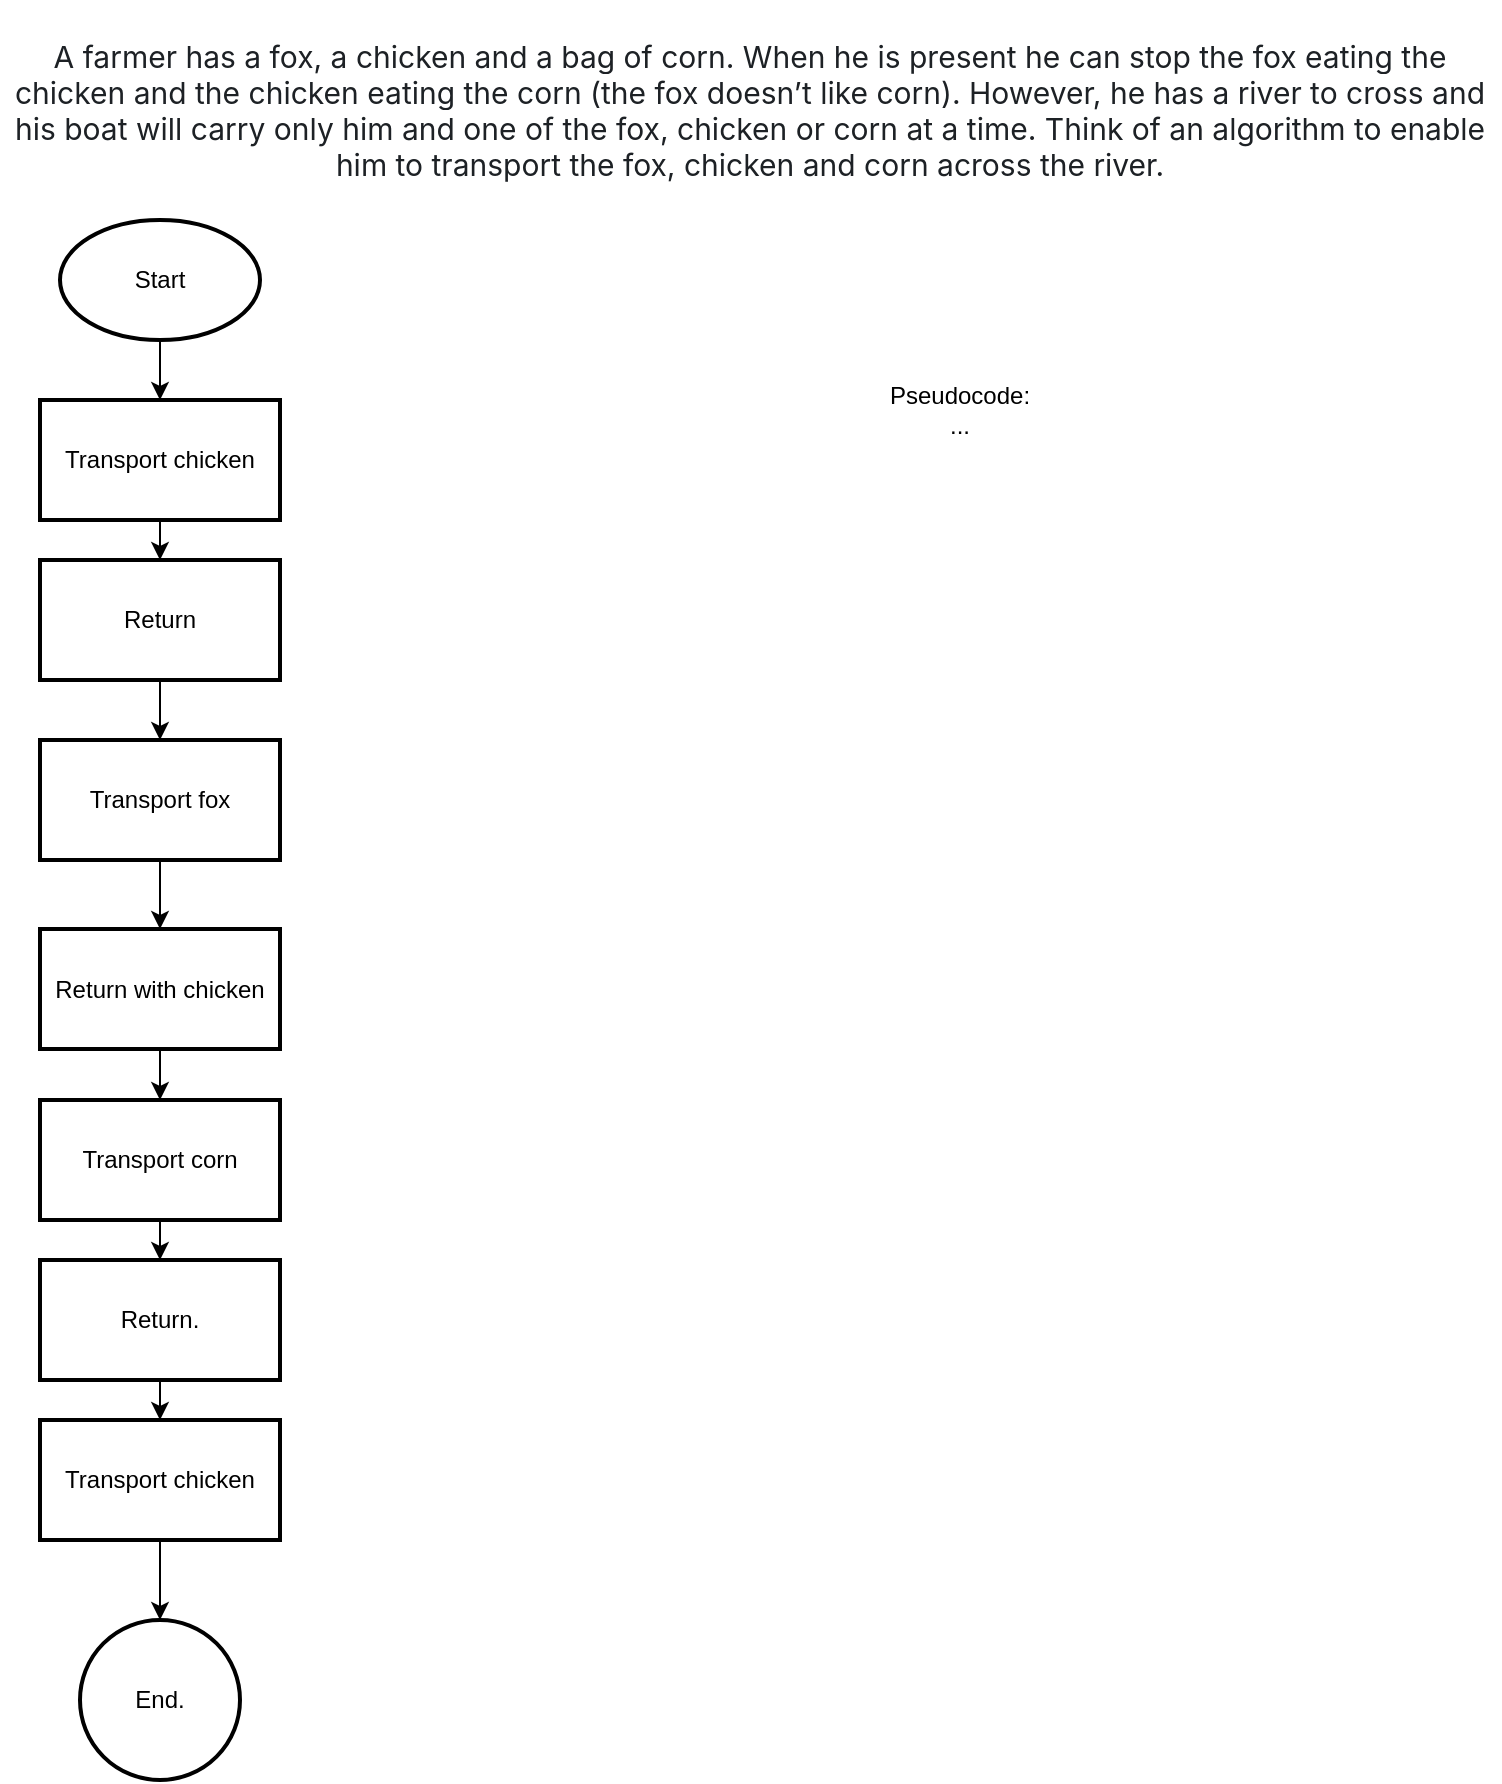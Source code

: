 <mxfile version="24.7.16">
  <diagram id="C5RBs43oDa-KdzZeNtuy" name="Page-1">
    <mxGraphModel dx="1701" dy="938" grid="1" gridSize="10" guides="1" tooltips="1" connect="1" arrows="1" fold="1" page="1" pageScale="1" pageWidth="827" pageHeight="1169" math="0" shadow="0">
      <root>
        <mxCell id="WIyWlLk6GJQsqaUBKTNV-0" />
        <mxCell id="WIyWlLk6GJQsqaUBKTNV-1" parent="WIyWlLk6GJQsqaUBKTNV-0" />
        <mxCell id="LOx4cugS0IK0pxGrO0ZE-1" value="&lt;span style=&quot;color: rgb(29, 33, 37); font-family: -apple-system, BlinkMacSystemFont, &amp;quot;Segoe UI&amp;quot;, Roboto, &amp;quot;Helvetica Neue&amp;quot;, Arial, &amp;quot;Noto Sans&amp;quot;, &amp;quot;Liberation Sans&amp;quot;, sans-serif, &amp;quot;Apple Color Emoji&amp;quot;, &amp;quot;Segoe UI Emoji&amp;quot;, &amp;quot;Segoe UI Symbol&amp;quot;, &amp;quot;Noto Color Emoji&amp;quot;; font-size: 15px; text-align: left; background-color: rgb(255, 255, 255);&quot;&gt;A farmer has a fox, a chicken and a bag of corn. When he is present he can stop the fox eating the chicken and the chicken eating the corn (the fox doesn’t like corn). However, he has a river to cross and his boat will carry only him and one of the fox, chicken or corn at a time. Think of an algorithm to enable him to transport the fox, chicken and corn across the river.&lt;/span&gt;" style="text;html=1;align=center;verticalAlign=middle;whiteSpace=wrap;rounded=0;" vertex="1" parent="WIyWlLk6GJQsqaUBKTNV-1">
          <mxGeometry x="20" y="30" width="750" height="110" as="geometry" />
        </mxCell>
        <mxCell id="LOx4cugS0IK0pxGrO0ZE-11" value="" style="edgeStyle=orthogonalEdgeStyle;rounded=0;orthogonalLoop=1;jettySize=auto;html=1;" edge="1" parent="WIyWlLk6GJQsqaUBKTNV-1" source="LOx4cugS0IK0pxGrO0ZE-3" target="LOx4cugS0IK0pxGrO0ZE-10">
          <mxGeometry relative="1" as="geometry" />
        </mxCell>
        <mxCell id="LOx4cugS0IK0pxGrO0ZE-3" value="Start" style="strokeWidth=2;html=1;shape=mxgraph.flowchart.start_1;whiteSpace=wrap;" vertex="1" parent="WIyWlLk6GJQsqaUBKTNV-1">
          <mxGeometry x="50" y="140" width="100" height="60" as="geometry" />
        </mxCell>
        <mxCell id="LOx4cugS0IK0pxGrO0ZE-13" value="" style="edgeStyle=orthogonalEdgeStyle;rounded=0;orthogonalLoop=1;jettySize=auto;html=1;" edge="1" parent="WIyWlLk6GJQsqaUBKTNV-1" source="LOx4cugS0IK0pxGrO0ZE-10" target="LOx4cugS0IK0pxGrO0ZE-12">
          <mxGeometry relative="1" as="geometry" />
        </mxCell>
        <mxCell id="LOx4cugS0IK0pxGrO0ZE-10" value="Transport chicken" style="whiteSpace=wrap;html=1;strokeWidth=2;" vertex="1" parent="WIyWlLk6GJQsqaUBKTNV-1">
          <mxGeometry x="40" y="230" width="120" height="60" as="geometry" />
        </mxCell>
        <mxCell id="LOx4cugS0IK0pxGrO0ZE-15" value="" style="edgeStyle=orthogonalEdgeStyle;rounded=0;orthogonalLoop=1;jettySize=auto;html=1;" edge="1" parent="WIyWlLk6GJQsqaUBKTNV-1" source="LOx4cugS0IK0pxGrO0ZE-12" target="LOx4cugS0IK0pxGrO0ZE-14">
          <mxGeometry relative="1" as="geometry" />
        </mxCell>
        <mxCell id="LOx4cugS0IK0pxGrO0ZE-12" value="Return" style="whiteSpace=wrap;html=1;strokeWidth=2;" vertex="1" parent="WIyWlLk6GJQsqaUBKTNV-1">
          <mxGeometry x="40" y="310" width="120" height="60" as="geometry" />
        </mxCell>
        <mxCell id="LOx4cugS0IK0pxGrO0ZE-17" value="" style="edgeStyle=orthogonalEdgeStyle;rounded=0;orthogonalLoop=1;jettySize=auto;html=1;" edge="1" parent="WIyWlLk6GJQsqaUBKTNV-1" source="LOx4cugS0IK0pxGrO0ZE-14" target="LOx4cugS0IK0pxGrO0ZE-16">
          <mxGeometry relative="1" as="geometry" />
        </mxCell>
        <mxCell id="LOx4cugS0IK0pxGrO0ZE-14" value="Transport fox" style="whiteSpace=wrap;html=1;strokeWidth=2;" vertex="1" parent="WIyWlLk6GJQsqaUBKTNV-1">
          <mxGeometry x="40" y="400" width="120" height="60" as="geometry" />
        </mxCell>
        <mxCell id="LOx4cugS0IK0pxGrO0ZE-20" value="" style="edgeStyle=orthogonalEdgeStyle;rounded=0;orthogonalLoop=1;jettySize=auto;html=1;" edge="1" parent="WIyWlLk6GJQsqaUBKTNV-1" source="LOx4cugS0IK0pxGrO0ZE-16" target="LOx4cugS0IK0pxGrO0ZE-19">
          <mxGeometry relative="1" as="geometry" />
        </mxCell>
        <mxCell id="LOx4cugS0IK0pxGrO0ZE-16" value="Return with chicken" style="whiteSpace=wrap;html=1;strokeWidth=2;" vertex="1" parent="WIyWlLk6GJQsqaUBKTNV-1">
          <mxGeometry x="40" y="494.5" width="120" height="60" as="geometry" />
        </mxCell>
        <mxCell id="LOx4cugS0IK0pxGrO0ZE-24" value="" style="edgeStyle=orthogonalEdgeStyle;rounded=0;orthogonalLoop=1;jettySize=auto;html=1;" edge="1" parent="WIyWlLk6GJQsqaUBKTNV-1" source="LOx4cugS0IK0pxGrO0ZE-19" target="LOx4cugS0IK0pxGrO0ZE-23">
          <mxGeometry relative="1" as="geometry" />
        </mxCell>
        <mxCell id="LOx4cugS0IK0pxGrO0ZE-19" value="Transport corn" style="whiteSpace=wrap;html=1;strokeWidth=2;" vertex="1" parent="WIyWlLk6GJQsqaUBKTNV-1">
          <mxGeometry x="40" y="580" width="120" height="60" as="geometry" />
        </mxCell>
        <mxCell id="LOx4cugS0IK0pxGrO0ZE-27" value="" style="edgeStyle=orthogonalEdgeStyle;rounded=0;orthogonalLoop=1;jettySize=auto;html=1;" edge="1" parent="WIyWlLk6GJQsqaUBKTNV-1" source="LOx4cugS0IK0pxGrO0ZE-23" target="LOx4cugS0IK0pxGrO0ZE-26">
          <mxGeometry relative="1" as="geometry" />
        </mxCell>
        <mxCell id="LOx4cugS0IK0pxGrO0ZE-23" value="Return." style="whiteSpace=wrap;html=1;strokeWidth=2;" vertex="1" parent="WIyWlLk6GJQsqaUBKTNV-1">
          <mxGeometry x="40" y="660" width="120" height="60" as="geometry" />
        </mxCell>
        <mxCell id="LOx4cugS0IK0pxGrO0ZE-29" value="" style="edgeStyle=orthogonalEdgeStyle;rounded=0;orthogonalLoop=1;jettySize=auto;html=1;" edge="1" parent="WIyWlLk6GJQsqaUBKTNV-1" source="LOx4cugS0IK0pxGrO0ZE-26" target="LOx4cugS0IK0pxGrO0ZE-28">
          <mxGeometry relative="1" as="geometry" />
        </mxCell>
        <mxCell id="LOx4cugS0IK0pxGrO0ZE-26" value="Transport chicken" style="whiteSpace=wrap;html=1;strokeWidth=2;" vertex="1" parent="WIyWlLk6GJQsqaUBKTNV-1">
          <mxGeometry x="40" y="740" width="120" height="60" as="geometry" />
        </mxCell>
        <mxCell id="LOx4cugS0IK0pxGrO0ZE-28" value="End." style="ellipse;whiteSpace=wrap;html=1;strokeWidth=2;" vertex="1" parent="WIyWlLk6GJQsqaUBKTNV-1">
          <mxGeometry x="60" y="840" width="80" height="80" as="geometry" />
        </mxCell>
        <mxCell id="LOx4cugS0IK0pxGrO0ZE-30" value="Pseudocode:&lt;div&gt;...&lt;/div&gt;" style="text;html=1;align=center;verticalAlign=middle;whiteSpace=wrap;rounded=0;" vertex="1" parent="WIyWlLk6GJQsqaUBKTNV-1">
          <mxGeometry x="470" y="220" width="60" height="30" as="geometry" />
        </mxCell>
      </root>
    </mxGraphModel>
  </diagram>
</mxfile>
